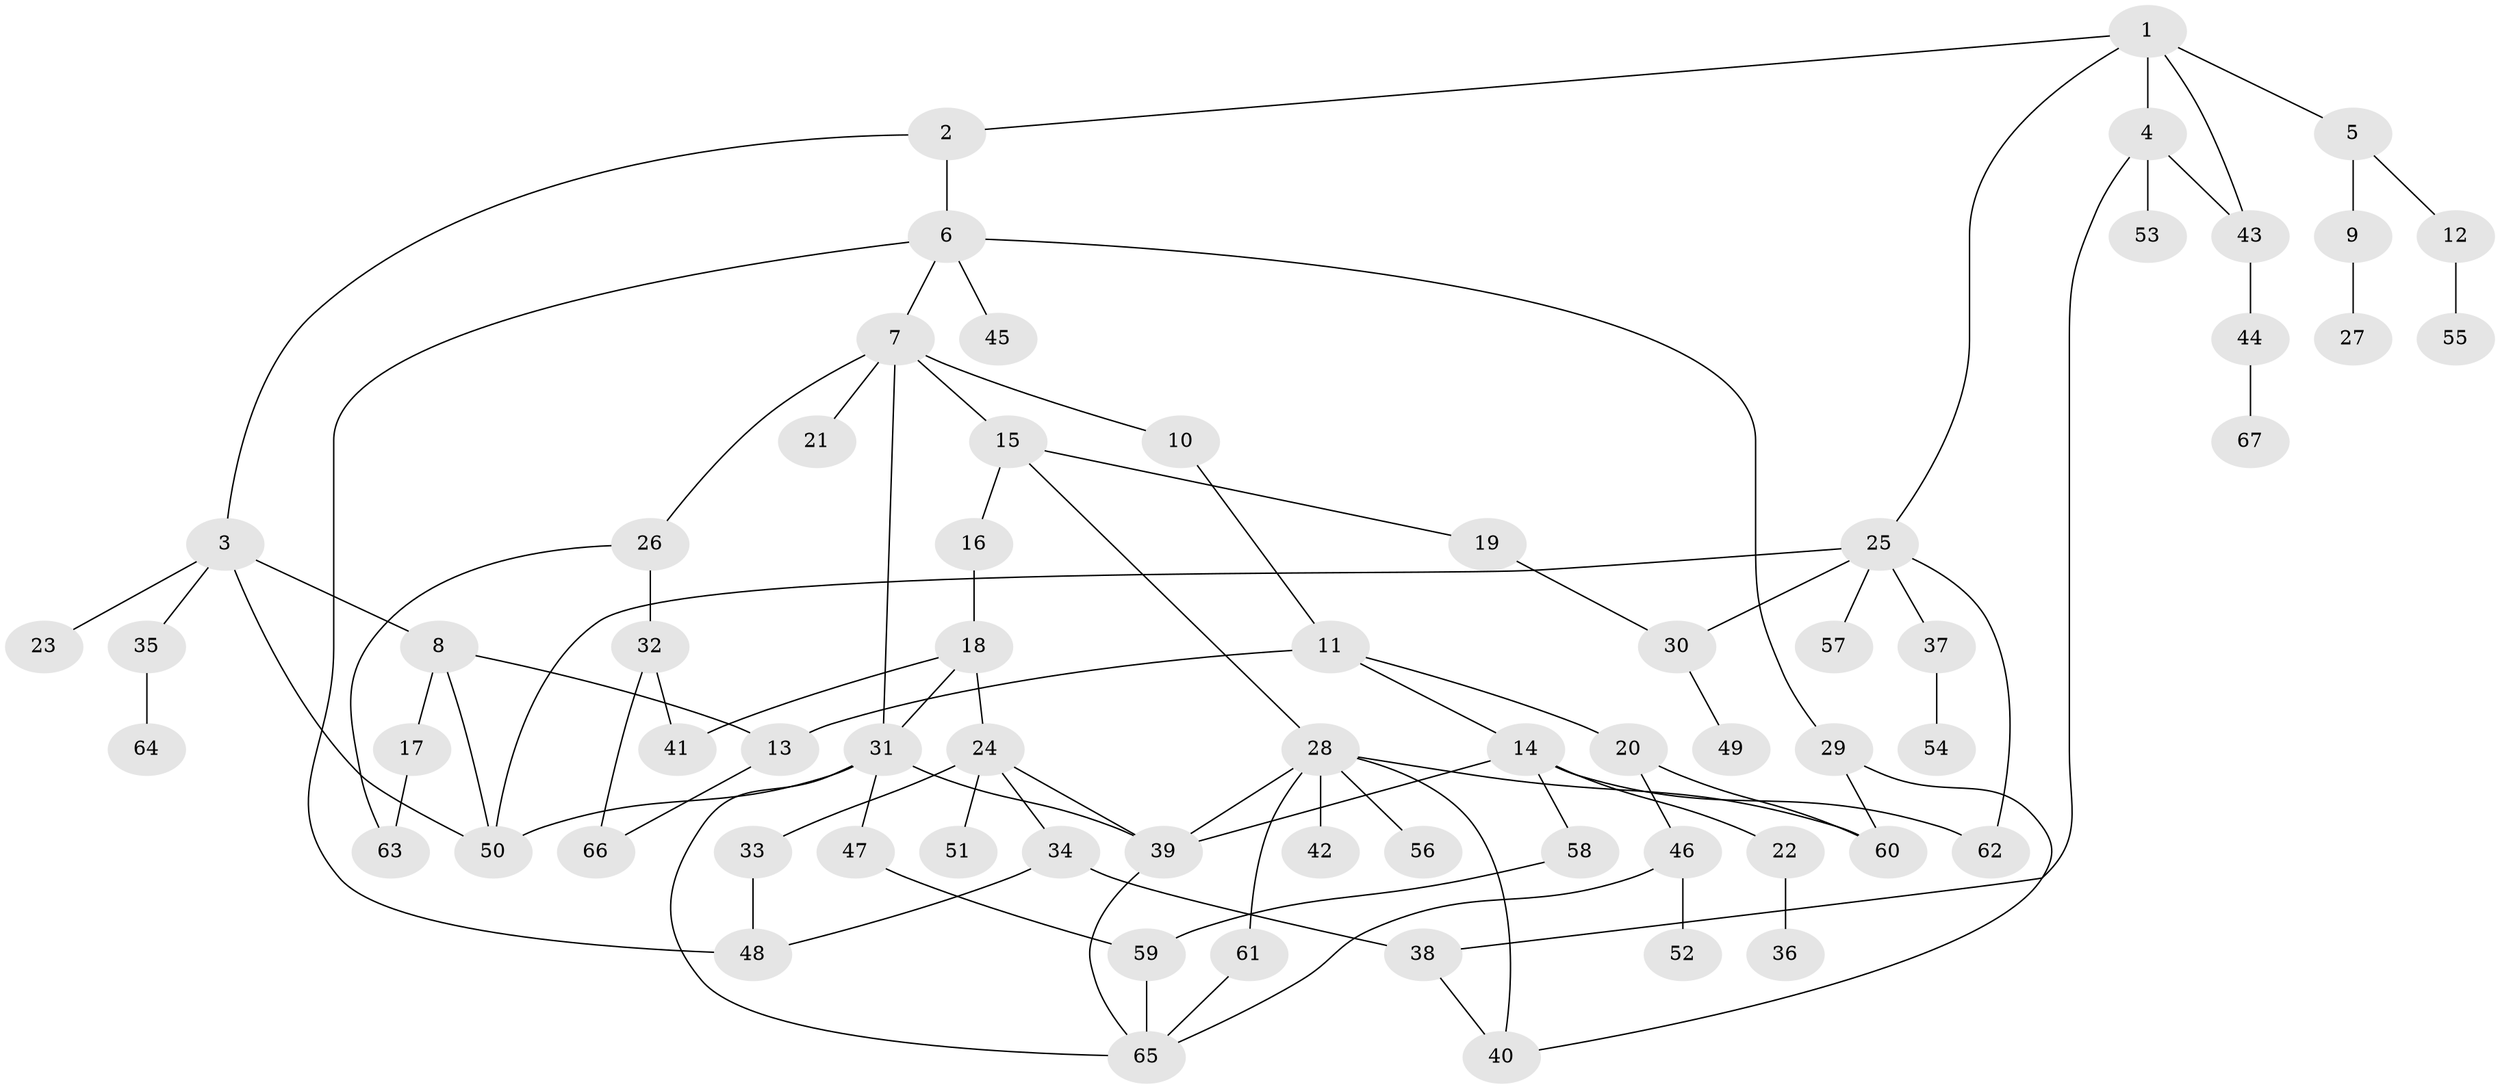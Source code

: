 // coarse degree distribution, {5: 0.1702127659574468, 3: 0.2553191489361702, 4: 0.1276595744680851, 2: 0.19148936170212766, 6: 0.0425531914893617, 1: 0.2127659574468085}
// Generated by graph-tools (version 1.1) at 2025/48/03/04/25 22:48:49]
// undirected, 67 vertices, 92 edges
graph export_dot {
  node [color=gray90,style=filled];
  1;
  2;
  3;
  4;
  5;
  6;
  7;
  8;
  9;
  10;
  11;
  12;
  13;
  14;
  15;
  16;
  17;
  18;
  19;
  20;
  21;
  22;
  23;
  24;
  25;
  26;
  27;
  28;
  29;
  30;
  31;
  32;
  33;
  34;
  35;
  36;
  37;
  38;
  39;
  40;
  41;
  42;
  43;
  44;
  45;
  46;
  47;
  48;
  49;
  50;
  51;
  52;
  53;
  54;
  55;
  56;
  57;
  58;
  59;
  60;
  61;
  62;
  63;
  64;
  65;
  66;
  67;
  1 -- 2;
  1 -- 4;
  1 -- 5;
  1 -- 25;
  1 -- 43;
  2 -- 3;
  2 -- 6;
  3 -- 8;
  3 -- 23;
  3 -- 35;
  3 -- 50;
  4 -- 38;
  4 -- 53;
  4 -- 43;
  5 -- 9;
  5 -- 12;
  6 -- 7;
  6 -- 29;
  6 -- 45;
  6 -- 48;
  7 -- 10;
  7 -- 15;
  7 -- 21;
  7 -- 26;
  7 -- 31;
  8 -- 17;
  8 -- 13;
  8 -- 50;
  9 -- 27;
  10 -- 11;
  11 -- 13;
  11 -- 14;
  11 -- 20;
  12 -- 55;
  13 -- 66;
  14 -- 22;
  14 -- 58;
  14 -- 39;
  14 -- 62;
  15 -- 16;
  15 -- 19;
  15 -- 28;
  16 -- 18;
  17 -- 63;
  18 -- 24;
  18 -- 31;
  18 -- 41;
  19 -- 30;
  20 -- 46;
  20 -- 60;
  22 -- 36;
  24 -- 33;
  24 -- 34;
  24 -- 39;
  24 -- 51;
  25 -- 37;
  25 -- 57;
  25 -- 62;
  25 -- 50;
  25 -- 30;
  26 -- 32;
  26 -- 63;
  28 -- 42;
  28 -- 56;
  28 -- 60;
  28 -- 61;
  28 -- 39;
  28 -- 40;
  29 -- 40;
  29 -- 60;
  30 -- 49;
  31 -- 47;
  31 -- 50;
  31 -- 65;
  31 -- 39;
  32 -- 41;
  32 -- 66;
  33 -- 48;
  34 -- 48;
  34 -- 38;
  35 -- 64;
  37 -- 54;
  38 -- 40;
  39 -- 65;
  43 -- 44;
  44 -- 67;
  46 -- 52;
  46 -- 65;
  47 -- 59;
  58 -- 59;
  59 -- 65;
  61 -- 65;
}
